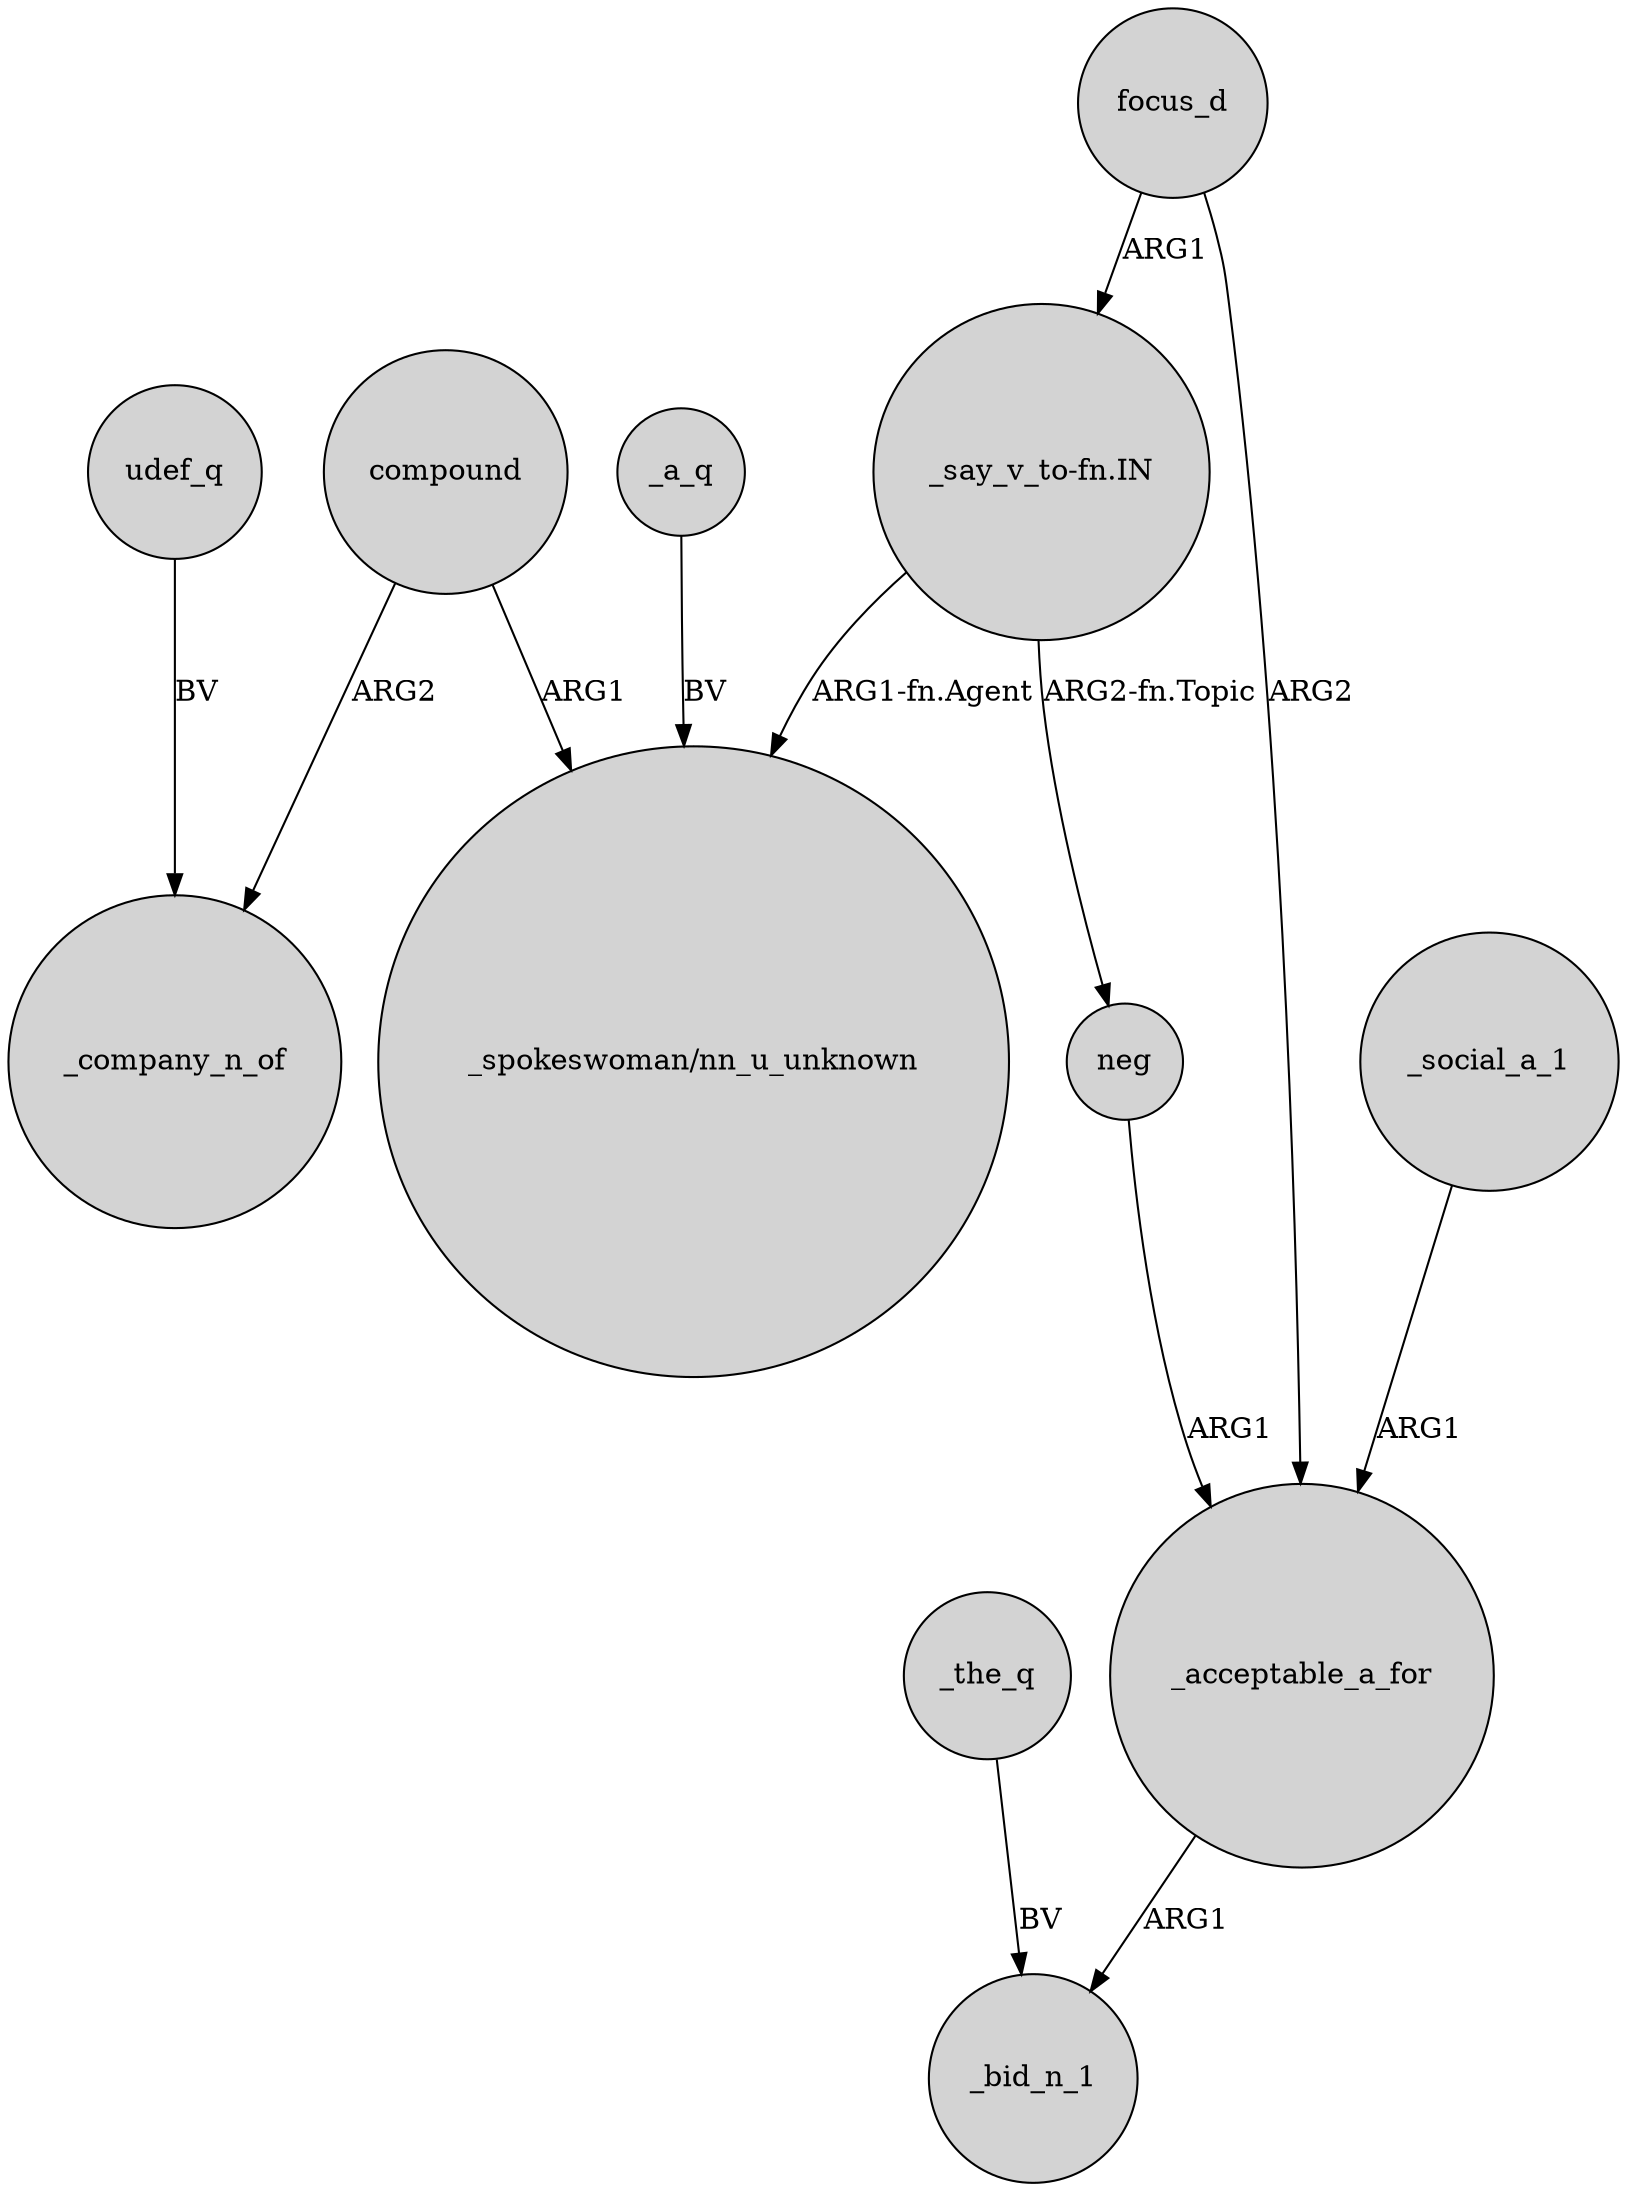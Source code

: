 digraph {
	node [shape=circle style=filled]
	_the_q -> _bid_n_1 [label=BV]
	"_say_v_to-fn.IN" -> neg [label="ARG2-fn.Topic"]
	compound -> _company_n_of [label=ARG2]
	udef_q -> _company_n_of [label=BV]
	_social_a_1 -> _acceptable_a_for [label=ARG1]
	focus_d -> _acceptable_a_for [label=ARG2]
	"_say_v_to-fn.IN" -> "_spokeswoman/nn_u_unknown" [label="ARG1-fn.Agent"]
	compound -> "_spokeswoman/nn_u_unknown" [label=ARG1]
	_a_q -> "_spokeswoman/nn_u_unknown" [label=BV]
	focus_d -> "_say_v_to-fn.IN" [label=ARG1]
	neg -> _acceptable_a_for [label=ARG1]
	_acceptable_a_for -> _bid_n_1 [label=ARG1]
}
